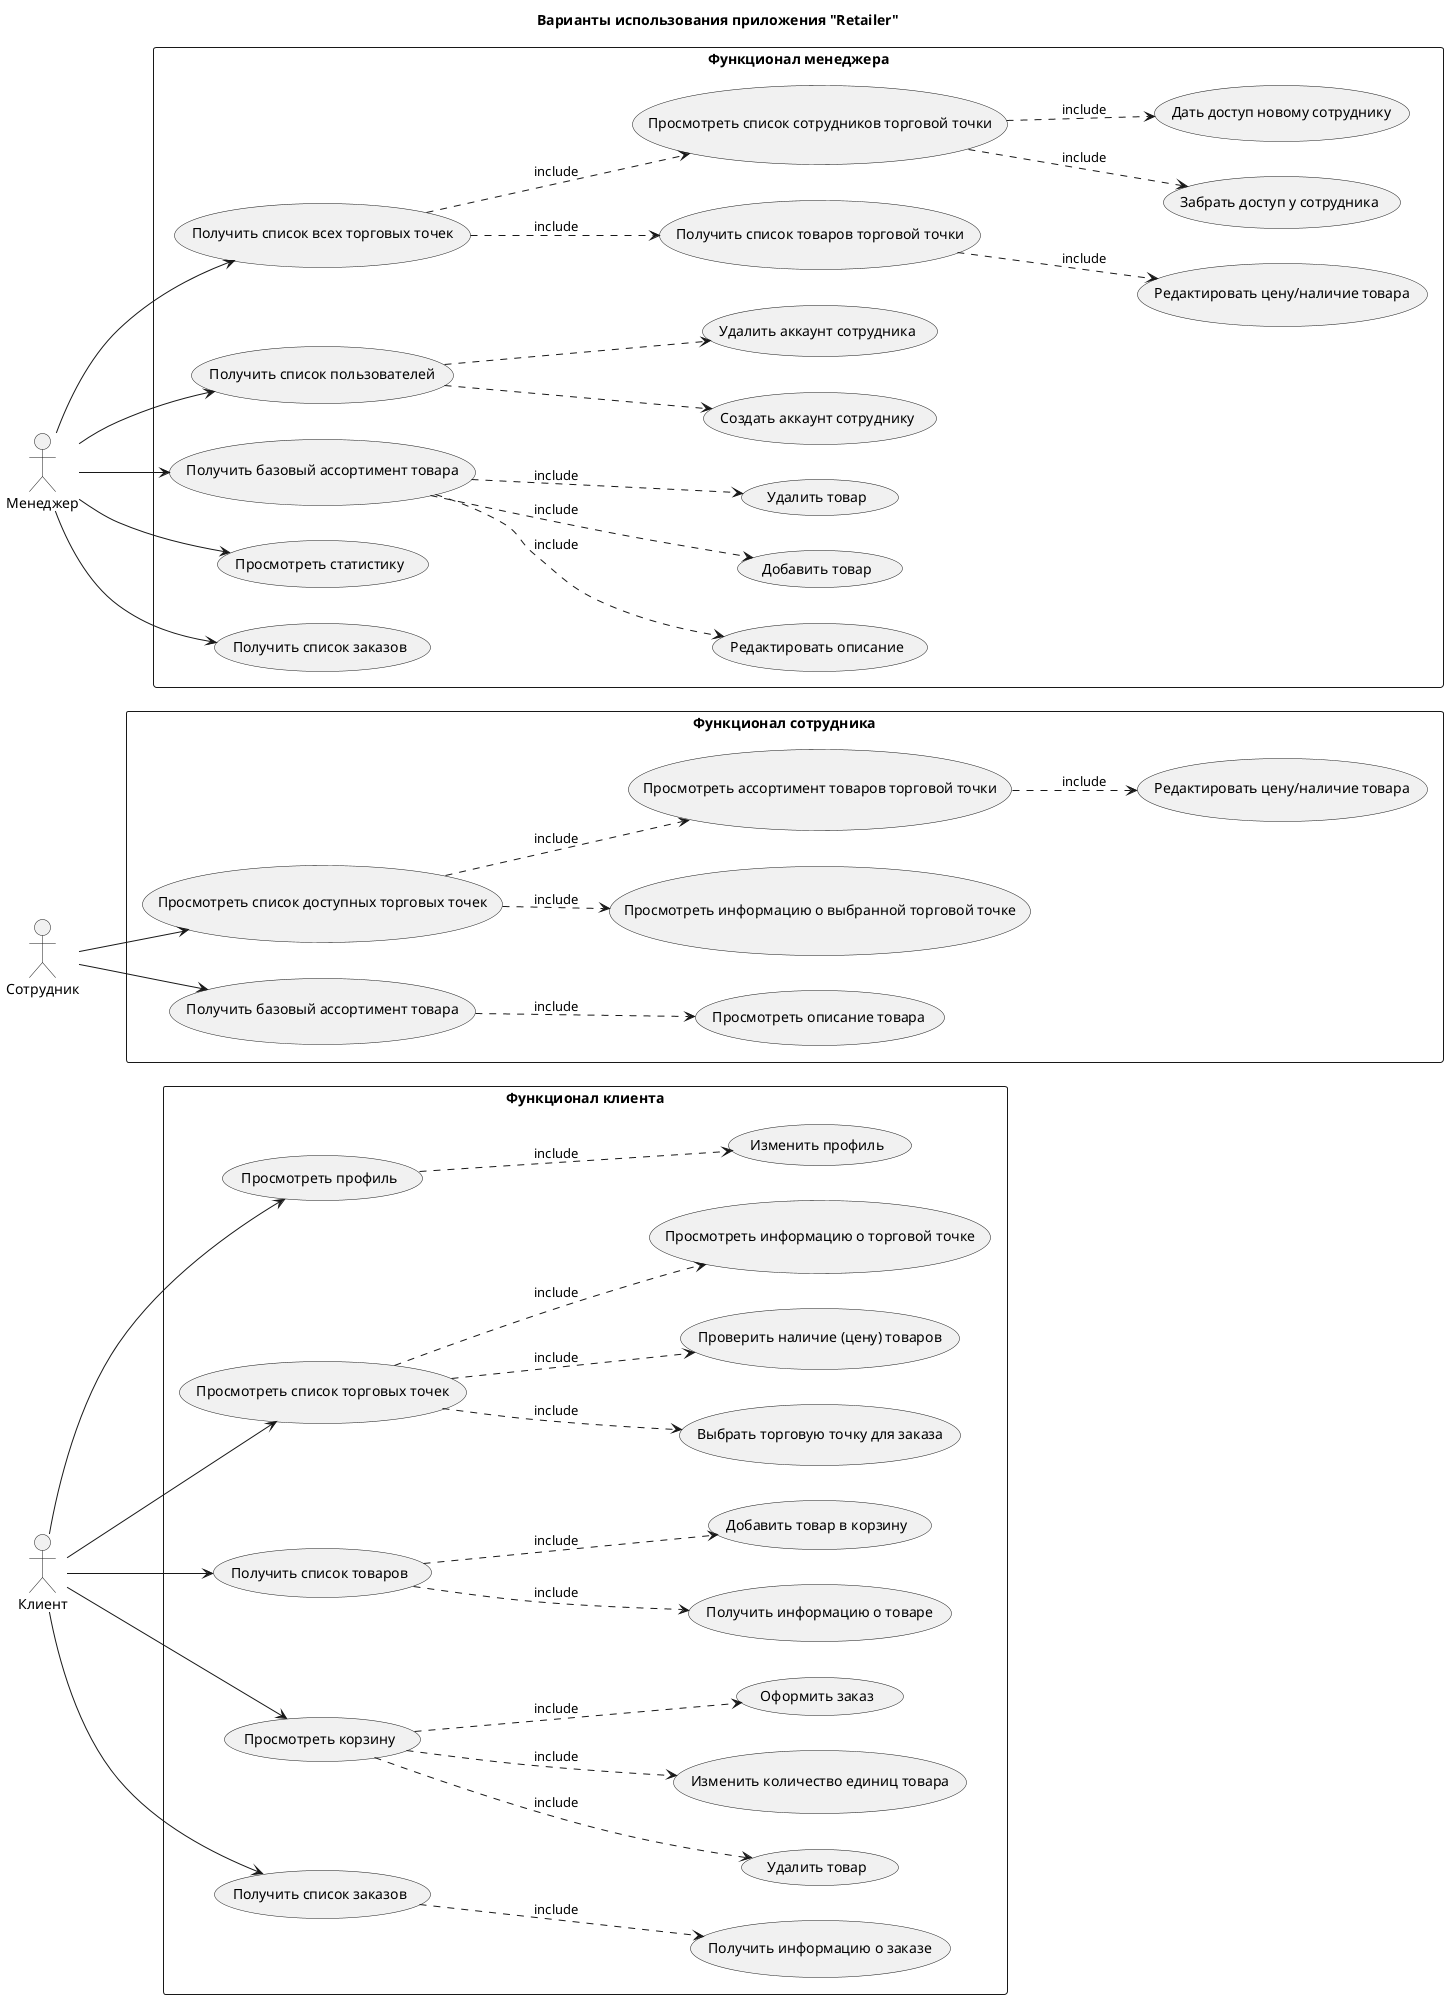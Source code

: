 @startuml "Retailer"

title Варианты использования приложения "Retailer"

left to right direction

actor :Клиент: as Cli
actor :Сотрудник: as Staff
actor :Менеджер: as Admin


rectangle "Функционал клиента" {
    usecase "Просмотреть профиль" as CheckProfile
    usecase "Изменить профиль" as UpdateProfile

    usecase "Просмотреть список торговых точек" as ShopList
    usecase "Выбрать торговую точку для заказа" as ChooseShop
    usecase "Проверить наличие (цену) товаров" as ShopProductsInfo
    usecase "Просмотреть информацию о торговой точке" as ShopInfo

    usecase "Получить список товаров" as CliProductsListInfo
    usecase "Получить информацию о товаре" as ShopProductInfo
    usecase "Добавить товар в корзину" as AddProductToCart

    usecase "Просмотреть корзину" as CheckCart
    usecase "Удалить товар" as RemoveProductFromCart
    usecase "Изменить количество единиц товара" as EditProductInCart
    usecase "Оформить заказ" as ApplyOrder

    usecase "Получить список заказов" as OrdersList
    usecase "Получить информацию о заказе" as OrderInfo
}

rectangle "Функционал сотрудника" {
    usecase "Просмотреть список доступных торговых точек" as StaffShopList
    usecase "Просмотреть информацию о выбранной торговой точке" as StaffShopInfo
    usecase "Просмотреть ассортимент товаров торговой точки" as StaffShopProductsInfo
    usecase "Получить базовый ассортимент товара" as StaffProductListInfo
    usecase "Просмотреть описание товара" as StaffProductInfo
    usecase "Редактировать цену/наличие товара" as StaffProductEdit
}

rectangle "Функционал менеджера" {
    usecase "Получить список всех торговых точек" as AdminShopList
	usecase "Получить список товаров торговой точки" as AdminShopInfo
	usecase "Редактировать цену/наличие товара" as AdminProductEdit
    usecase "Просмотреть список сотрудников торговой точки" as AdminShopStaffList
    usecase "Забрать доступ у сотрудника" as RevokeStaff
    usecase "Дать доступ новому сотруднику" as GrantStaff
    usecase "Получить список пользователей" as AdminStaffList
    usecase "Создать аккаунт сотруднику" as AdminStaffCreate
    usecase "Удалить аккаунт сотрудника" as AdminStaffRemove
    usecase "Получить базовый ассортимент товара" as AdminProductList
    usecase "Редактировать описание" as AdminEditProduct
    usecase "Добавить товар" as AdminAddProduct
    usecase "Удалить товар" as AdminRemoveProduct
    usecase "Просмотреть статистику" as AdminGetStat
    usecase "Получить список заказов" as AdminOrdersList
}


Admin --> AdminShopList
AdminShopList ..> AdminShopStaffList : include
AdminShopStaffList ..> RevokeStaff : include
AdminShopStaffList ..> GrantStaff : include
AdminShopList ..> AdminShopInfo : include
AdminShopInfo ..> AdminProductEdit : include

Admin --> AdminStaffList
AdminStaffList ..> AdminStaffCreate
AdminStaffList ..> AdminStaffRemove

Admin --> AdminProductList
AdminProductList ..> AdminAddProduct : include
AdminProductList ..> AdminEditProduct : include
AdminProductList ..> AdminRemoveProduct : include

Admin --> AdminGetStat
Admin --> AdminOrdersList


Staff --> StaffShopList
StaffShopList ..> StaffShopInfo : include
StaffShopList ..> StaffShopProductsInfo : include

Staff --> StaffProductListInfo
StaffProductListInfo ..> StaffProductInfo : include

StaffShopProductsInfo ..> StaffProductEdit : include


Cli --> ShopList
ShopList ..> ShopInfo : include
ShopList ..> ChooseShop : include
ShopList ..> ShopProductsInfo : include

Cli --> CliProductsListInfo
CliProductsListInfo ..> AddProductToCart : include
CliProductsListInfo ..> ShopProductInfo : include

Cli --> OrdersList
OrdersList ..> OrderInfo : include

Cli --> CheckCart
CheckCart ..> RemoveProductFromCart : include
CheckCart ..> EditProductInCart : include
CheckCart ..> ApplyOrder : include

Cli --> CheckProfile
CheckProfile ..> UpdateProfile : include


@enduml
